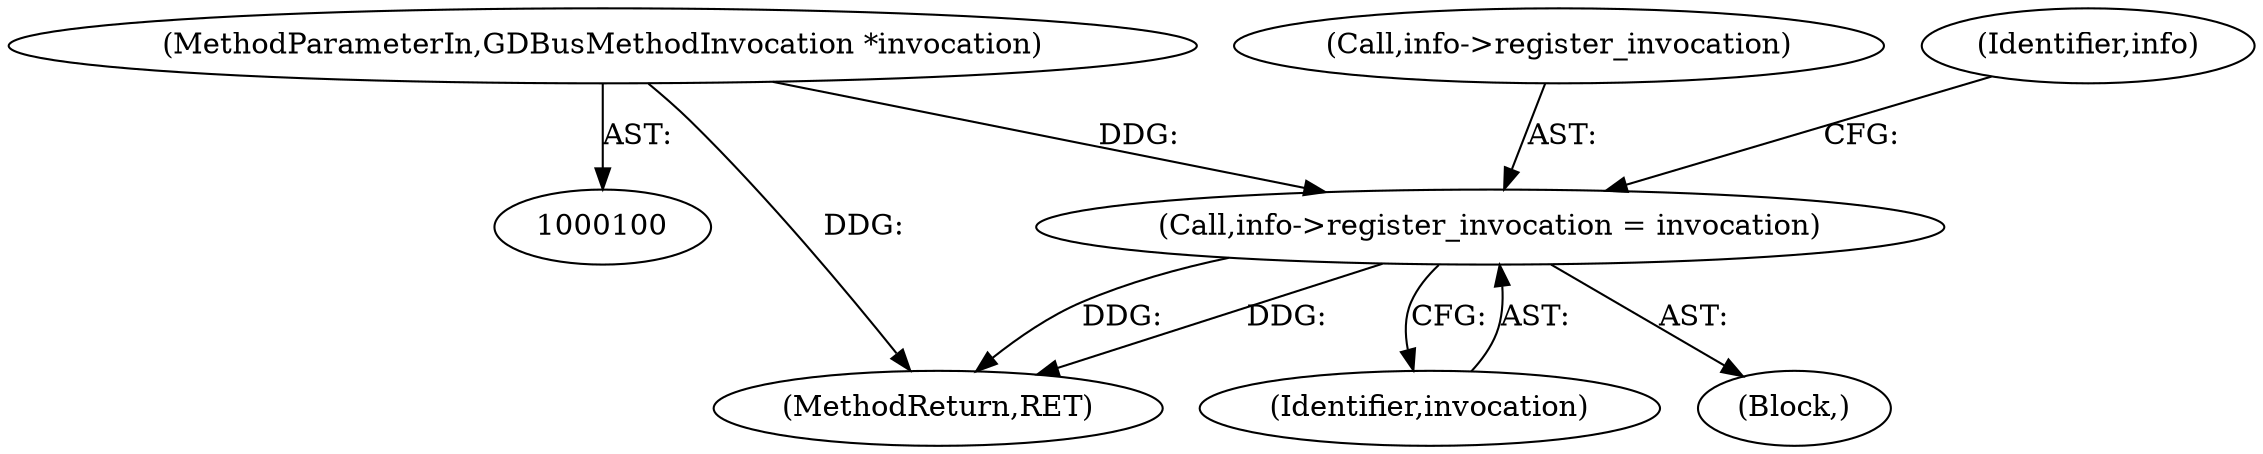 digraph "0_tcmu-runner_bb80e9c7a798f035768260ebdadffb6eb0786178_1@pointer" {
"1000102" [label="(MethodParameterIn,GDBusMethodInvocation *invocation)"];
"1000152" [label="(Call,info->register_invocation = invocation)"];
"1000153" [label="(Call,info->register_invocation)"];
"1000178" [label="(MethodReturn,RET)"];
"1000159" [label="(Identifier,info)"];
"1000152" [label="(Call,info->register_invocation = invocation)"];
"1000156" [label="(Identifier,invocation)"];
"1000106" [label="(Block,)"];
"1000102" [label="(MethodParameterIn,GDBusMethodInvocation *invocation)"];
"1000102" -> "1000100"  [label="AST: "];
"1000102" -> "1000178"  [label="DDG: "];
"1000102" -> "1000152"  [label="DDG: "];
"1000152" -> "1000106"  [label="AST: "];
"1000152" -> "1000156"  [label="CFG: "];
"1000153" -> "1000152"  [label="AST: "];
"1000156" -> "1000152"  [label="AST: "];
"1000159" -> "1000152"  [label="CFG: "];
"1000152" -> "1000178"  [label="DDG: "];
"1000152" -> "1000178"  [label="DDG: "];
}
